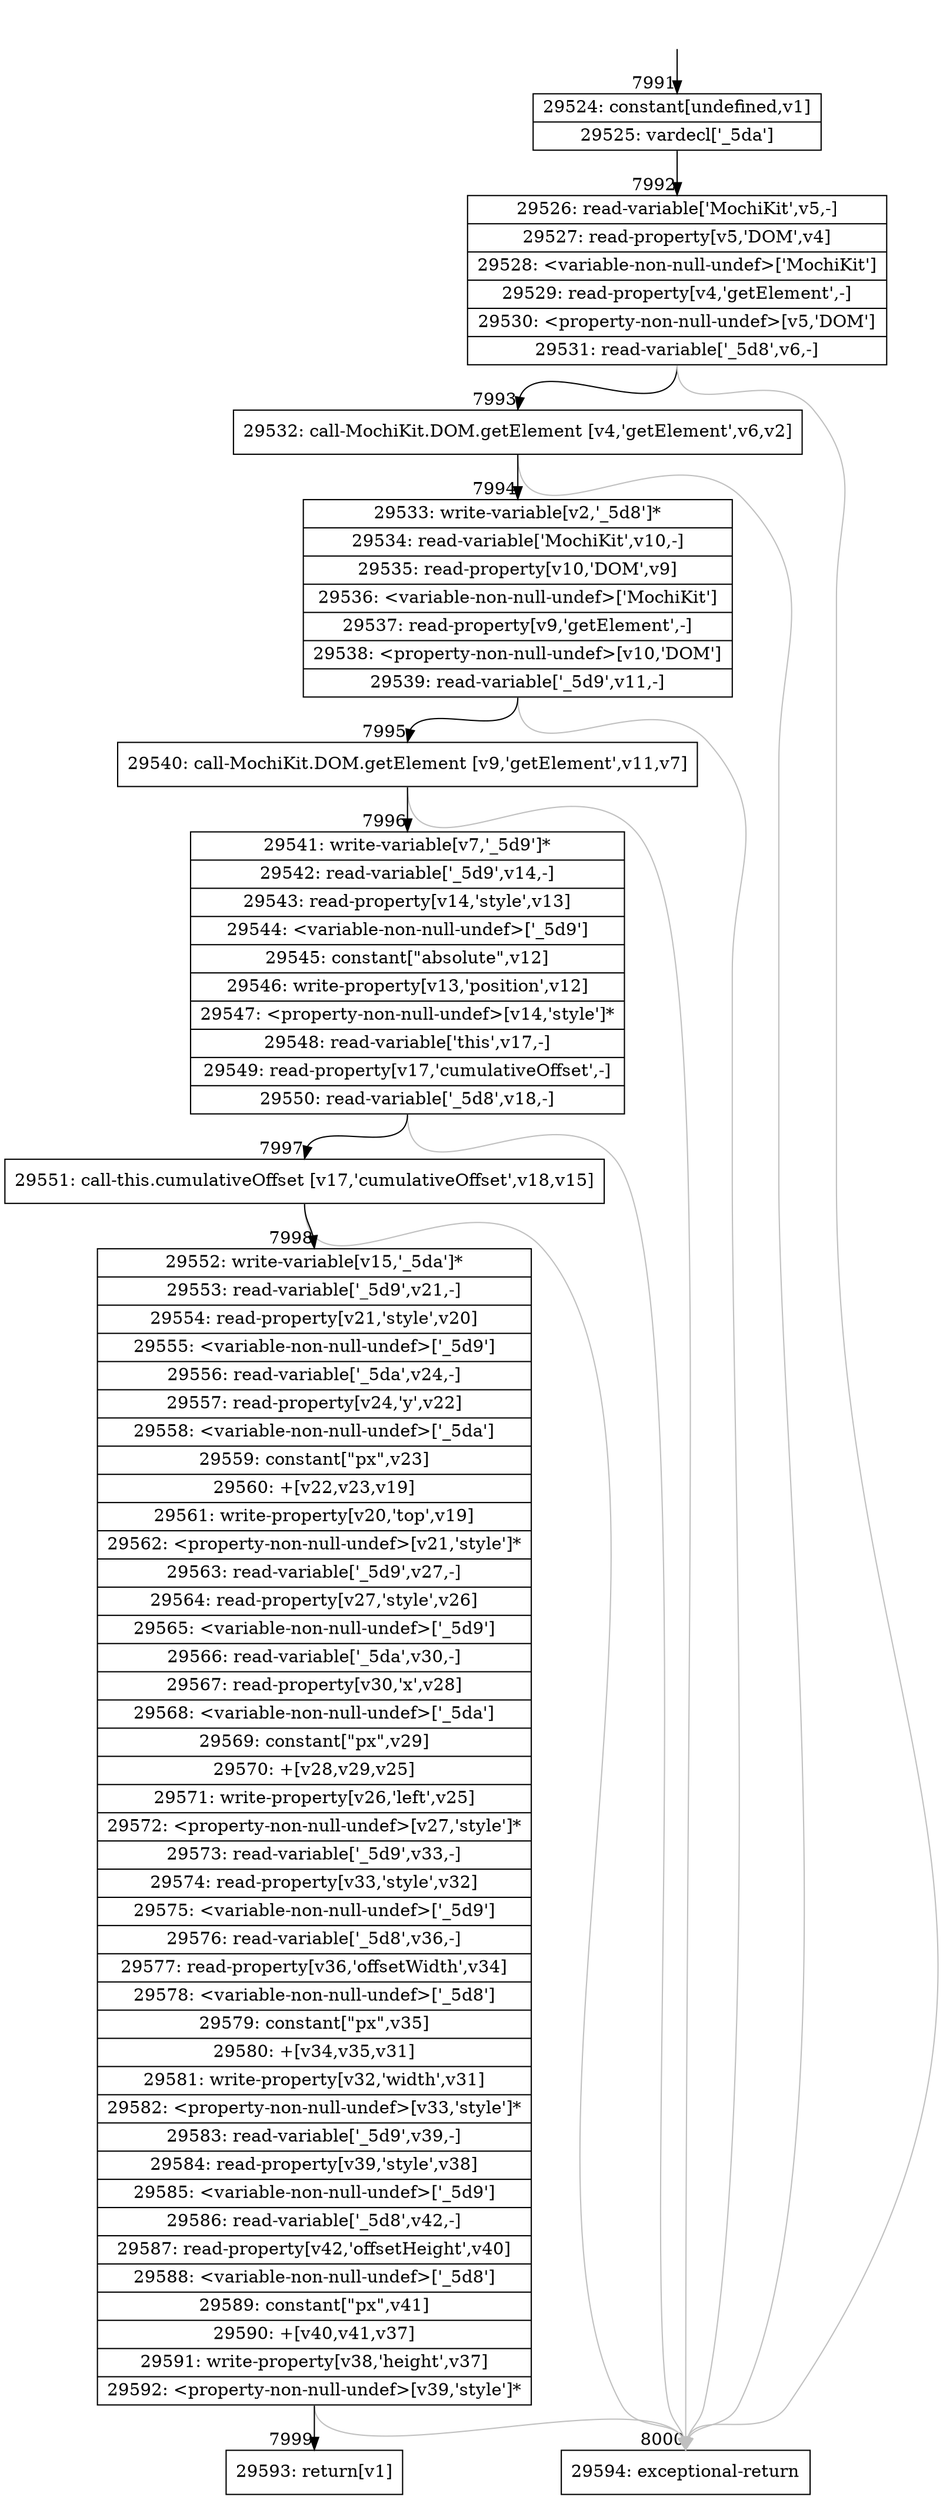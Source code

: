 digraph {
rankdir="TD"
BB_entry525[shape=none,label=""];
BB_entry525 -> BB7991 [tailport=s, headport=n, headlabel="    7991"]
BB7991 [shape=record label="{29524: constant[undefined,v1]|29525: vardecl['_5da']}" ] 
BB7991 -> BB7992 [tailport=s, headport=n, headlabel="      7992"]
BB7992 [shape=record label="{29526: read-variable['MochiKit',v5,-]|29527: read-property[v5,'DOM',v4]|29528: \<variable-non-null-undef\>['MochiKit']|29529: read-property[v4,'getElement',-]|29530: \<property-non-null-undef\>[v5,'DOM']|29531: read-variable['_5d8',v6,-]}" ] 
BB7992 -> BB7993 [tailport=s, headport=n, headlabel="      7993"]
BB7992 -> BB8000 [tailport=s, headport=n, color=gray, headlabel="      8000"]
BB7993 [shape=record label="{29532: call-MochiKit.DOM.getElement [v4,'getElement',v6,v2]}" ] 
BB7993 -> BB7994 [tailport=s, headport=n, headlabel="      7994"]
BB7993 -> BB8000 [tailport=s, headport=n, color=gray]
BB7994 [shape=record label="{29533: write-variable[v2,'_5d8']*|29534: read-variable['MochiKit',v10,-]|29535: read-property[v10,'DOM',v9]|29536: \<variable-non-null-undef\>['MochiKit']|29537: read-property[v9,'getElement',-]|29538: \<property-non-null-undef\>[v10,'DOM']|29539: read-variable['_5d9',v11,-]}" ] 
BB7994 -> BB7995 [tailport=s, headport=n, headlabel="      7995"]
BB7994 -> BB8000 [tailport=s, headport=n, color=gray]
BB7995 [shape=record label="{29540: call-MochiKit.DOM.getElement [v9,'getElement',v11,v7]}" ] 
BB7995 -> BB7996 [tailport=s, headport=n, headlabel="      7996"]
BB7995 -> BB8000 [tailport=s, headport=n, color=gray]
BB7996 [shape=record label="{29541: write-variable[v7,'_5d9']*|29542: read-variable['_5d9',v14,-]|29543: read-property[v14,'style',v13]|29544: \<variable-non-null-undef\>['_5d9']|29545: constant[\"absolute\",v12]|29546: write-property[v13,'position',v12]|29547: \<property-non-null-undef\>[v14,'style']*|29548: read-variable['this',v17,-]|29549: read-property[v17,'cumulativeOffset',-]|29550: read-variable['_5d8',v18,-]}" ] 
BB7996 -> BB7997 [tailport=s, headport=n, headlabel="      7997"]
BB7996 -> BB8000 [tailport=s, headport=n, color=gray]
BB7997 [shape=record label="{29551: call-this.cumulativeOffset [v17,'cumulativeOffset',v18,v15]}" ] 
BB7997 -> BB7998 [tailport=s, headport=n, headlabel="      7998"]
BB7997 -> BB8000 [tailport=s, headport=n, color=gray]
BB7998 [shape=record label="{29552: write-variable[v15,'_5da']*|29553: read-variable['_5d9',v21,-]|29554: read-property[v21,'style',v20]|29555: \<variable-non-null-undef\>['_5d9']|29556: read-variable['_5da',v24,-]|29557: read-property[v24,'y',v22]|29558: \<variable-non-null-undef\>['_5da']|29559: constant[\"px\",v23]|29560: +[v22,v23,v19]|29561: write-property[v20,'top',v19]|29562: \<property-non-null-undef\>[v21,'style']*|29563: read-variable['_5d9',v27,-]|29564: read-property[v27,'style',v26]|29565: \<variable-non-null-undef\>['_5d9']|29566: read-variable['_5da',v30,-]|29567: read-property[v30,'x',v28]|29568: \<variable-non-null-undef\>['_5da']|29569: constant[\"px\",v29]|29570: +[v28,v29,v25]|29571: write-property[v26,'left',v25]|29572: \<property-non-null-undef\>[v27,'style']*|29573: read-variable['_5d9',v33,-]|29574: read-property[v33,'style',v32]|29575: \<variable-non-null-undef\>['_5d9']|29576: read-variable['_5d8',v36,-]|29577: read-property[v36,'offsetWidth',v34]|29578: \<variable-non-null-undef\>['_5d8']|29579: constant[\"px\",v35]|29580: +[v34,v35,v31]|29581: write-property[v32,'width',v31]|29582: \<property-non-null-undef\>[v33,'style']*|29583: read-variable['_5d9',v39,-]|29584: read-property[v39,'style',v38]|29585: \<variable-non-null-undef\>['_5d9']|29586: read-variable['_5d8',v42,-]|29587: read-property[v42,'offsetHeight',v40]|29588: \<variable-non-null-undef\>['_5d8']|29589: constant[\"px\",v41]|29590: +[v40,v41,v37]|29591: write-property[v38,'height',v37]|29592: \<property-non-null-undef\>[v39,'style']*}" ] 
BB7998 -> BB7999 [tailport=s, headport=n, headlabel="      7999"]
BB7998 -> BB8000 [tailport=s, headport=n, color=gray]
BB7999 [shape=record label="{29593: return[v1]}" ] 
BB8000 [shape=record label="{29594: exceptional-return}" ] 
//#$~ 5726
}
